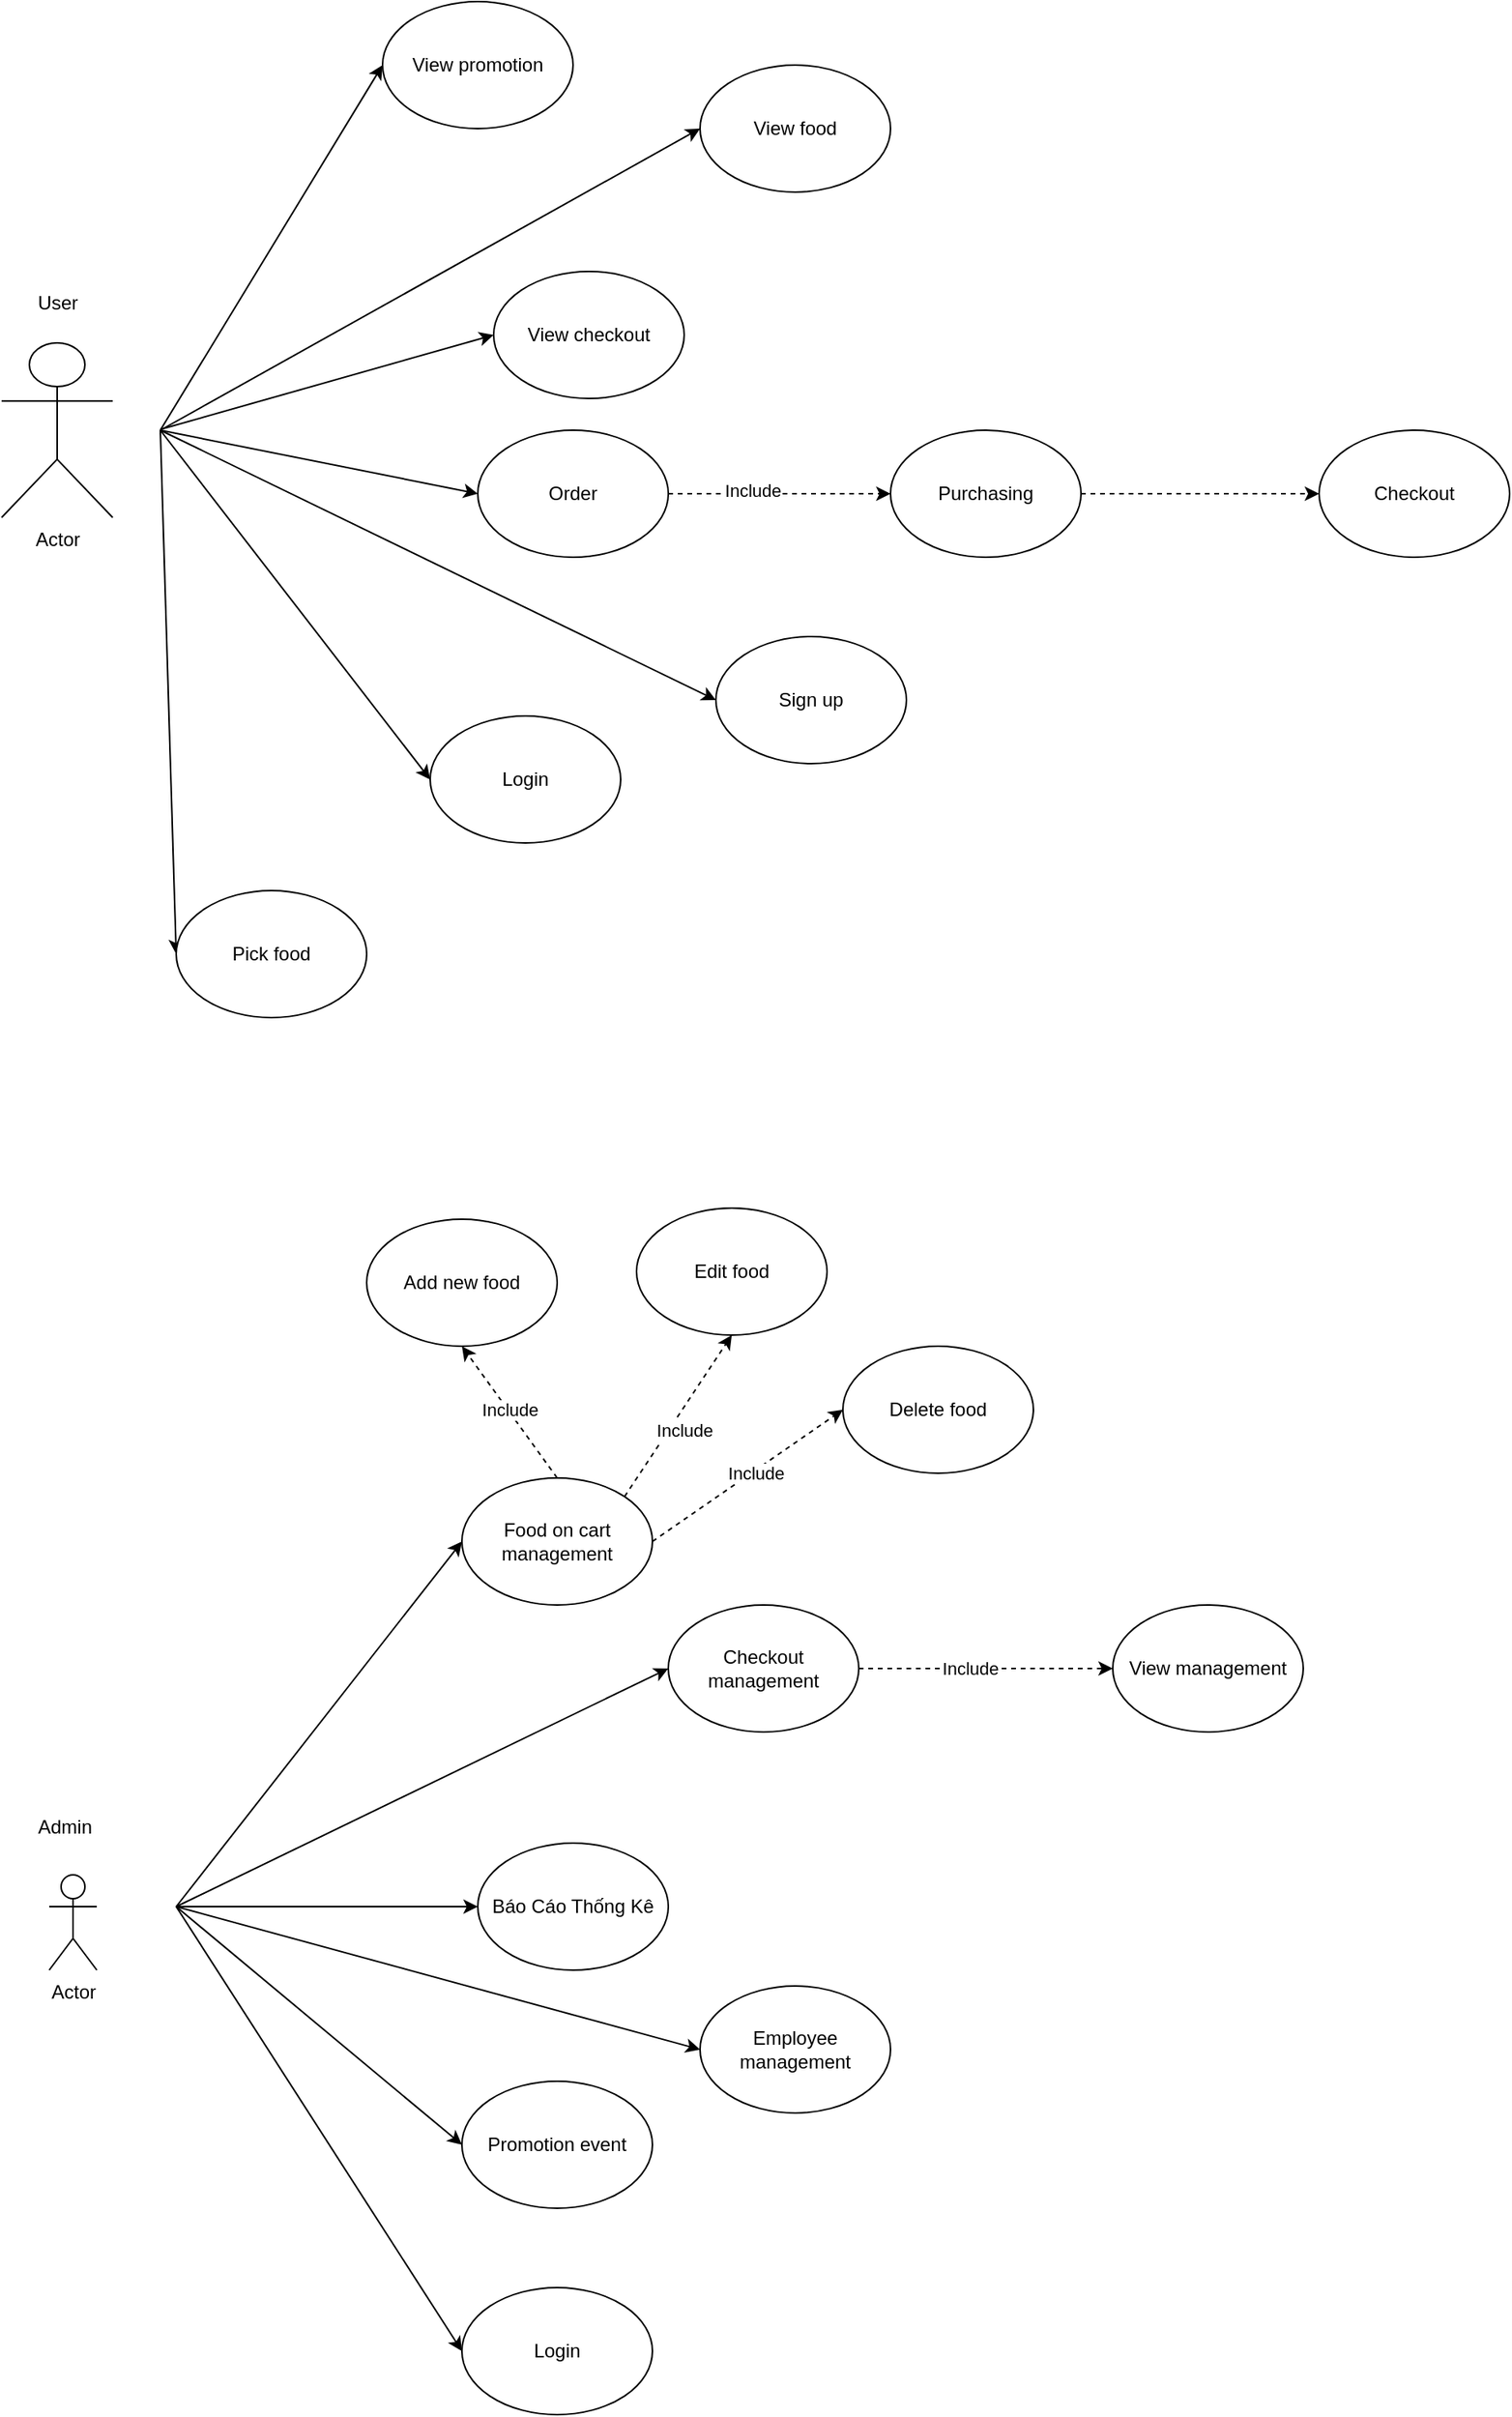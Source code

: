 <mxfile version="14.4.8" type="github">
  <diagram id="WR0fnqzpUvogeY7HLXCb" name="Page-1">
    <mxGraphModel dx="997" dy="589" grid="1" gridSize="10" guides="1" tooltips="1" connect="1" arrows="1" fold="1" page="1" pageScale="1" pageWidth="1169" pageHeight="1654" math="0" shadow="0">
      <root>
        <mxCell id="0" />
        <mxCell id="1" parent="0" />
        <mxCell id="ZEzgqD3dTgIoIWU3gzUH-1" value="Actor" style="shape=umlActor;verticalLabelPosition=bottom;verticalAlign=top;html=1;outlineConnect=0;" parent="1" vertex="1">
          <mxGeometry x="110" y="235" width="70" height="110" as="geometry" />
        </mxCell>
        <mxCell id="ZEzgqD3dTgIoIWU3gzUH-3" value="View food" style="ellipse;whiteSpace=wrap;html=1;" parent="1" vertex="1">
          <mxGeometry x="550" y="60" width="120" height="80" as="geometry" />
        </mxCell>
        <mxCell id="ZEzgqD3dTgIoIWU3gzUH-10" value="View checkout" style="ellipse;whiteSpace=wrap;html=1;" parent="1" vertex="1">
          <mxGeometry x="420" y="190" width="120" height="80" as="geometry" />
        </mxCell>
        <mxCell id="ZEzgqD3dTgIoIWU3gzUH-31" style="edgeStyle=orthogonalEdgeStyle;rounded=0;orthogonalLoop=1;jettySize=auto;html=1;exitX=1;exitY=0.5;exitDx=0;exitDy=0;entryX=0;entryY=0.5;entryDx=0;entryDy=0;dashed=1;" parent="1" source="ZEzgqD3dTgIoIWU3gzUH-11" target="ZEzgqD3dTgIoIWU3gzUH-32" edge="1">
          <mxGeometry relative="1" as="geometry">
            <mxPoint x="610" y="400" as="targetPoint" />
          </mxGeometry>
        </mxCell>
        <mxCell id="ZEzgqD3dTgIoIWU3gzUH-33" value="Include" style="edgeLabel;html=1;align=center;verticalAlign=middle;resizable=0;points=[];" parent="ZEzgqD3dTgIoIWU3gzUH-31" vertex="1" connectable="0">
          <mxGeometry x="-0.242" y="2" relative="1" as="geometry">
            <mxPoint as="offset" />
          </mxGeometry>
        </mxCell>
        <mxCell id="ZEzgqD3dTgIoIWU3gzUH-11" value="Order" style="ellipse;whiteSpace=wrap;html=1;" parent="1" vertex="1">
          <mxGeometry x="410" y="290" width="120" height="80" as="geometry" />
        </mxCell>
        <mxCell id="ZEzgqD3dTgIoIWU3gzUH-21" value="" style="endArrow=classic;html=1;entryX=0;entryY=0.5;entryDx=0;entryDy=0;" parent="1" target="ZEzgqD3dTgIoIWU3gzUH-3" edge="1">
          <mxGeometry width="50" height="50" relative="1" as="geometry">
            <mxPoint x="210" y="290" as="sourcePoint" />
            <mxPoint x="290" y="220" as="targetPoint" />
          </mxGeometry>
        </mxCell>
        <mxCell id="ZEzgqD3dTgIoIWU3gzUH-22" value="" style="endArrow=classic;html=1;entryX=0;entryY=0.5;entryDx=0;entryDy=0;" parent="1" target="ZEzgqD3dTgIoIWU3gzUH-10" edge="1">
          <mxGeometry width="50" height="50" relative="1" as="geometry">
            <mxPoint x="210" y="289.5" as="sourcePoint" />
            <mxPoint x="340.001" y="289.503" as="targetPoint" />
          </mxGeometry>
        </mxCell>
        <mxCell id="ZEzgqD3dTgIoIWU3gzUH-23" value="" style="endArrow=classic;html=1;entryX=0;entryY=0.5;entryDx=0;entryDy=0;" parent="1" target="ZEzgqD3dTgIoIWU3gzUH-11" edge="1">
          <mxGeometry width="50" height="50" relative="1" as="geometry">
            <mxPoint x="210" y="290" as="sourcePoint" />
            <mxPoint x="361.941" y="250.923" as="targetPoint" />
          </mxGeometry>
        </mxCell>
        <mxCell id="ZEzgqD3dTgIoIWU3gzUH-24" value="" style="endArrow=classic;html=1;entryX=0;entryY=0.5;entryDx=0;entryDy=0;" parent="1" target="ZEzgqD3dTgIoIWU3gzUH-27" edge="1">
          <mxGeometry width="50" height="50" relative="1" as="geometry">
            <mxPoint x="210" y="290" as="sourcePoint" />
            <mxPoint x="301.941" y="390.003" as="targetPoint" />
          </mxGeometry>
        </mxCell>
        <mxCell id="ZEzgqD3dTgIoIWU3gzUH-25" value="Sign up" style="ellipse;whiteSpace=wrap;html=1;" parent="1" vertex="1">
          <mxGeometry x="560" y="420" width="120" height="80" as="geometry" />
        </mxCell>
        <mxCell id="ZEzgqD3dTgIoIWU3gzUH-26" value="View promotion" style="ellipse;whiteSpace=wrap;html=1;" parent="1" vertex="1">
          <mxGeometry x="350" y="20" width="120" height="80" as="geometry" />
        </mxCell>
        <mxCell id="ZEzgqD3dTgIoIWU3gzUH-27" value="Pick food" style="ellipse;whiteSpace=wrap;html=1;" parent="1" vertex="1">
          <mxGeometry x="220" y="580" width="120" height="80" as="geometry" />
        </mxCell>
        <mxCell id="ZEzgqD3dTgIoIWU3gzUH-29" value="" style="endArrow=classic;html=1;entryX=0;entryY=0.5;entryDx=0;entryDy=0;" parent="1" target="ZEzgqD3dTgIoIWU3gzUH-26" edge="1">
          <mxGeometry width="50" height="50" relative="1" as="geometry">
            <mxPoint x="210" y="290" as="sourcePoint" />
            <mxPoint x="299.745" y="60.001" as="targetPoint" />
          </mxGeometry>
        </mxCell>
        <mxCell id="ZEzgqD3dTgIoIWU3gzUH-30" value="" style="endArrow=classic;html=1;entryX=0;entryY=0.5;entryDx=0;entryDy=0;" parent="1" target="ZEzgqD3dTgIoIWU3gzUH-25" edge="1">
          <mxGeometry width="50" height="50" relative="1" as="geometry">
            <mxPoint x="210" y="290" as="sourcePoint" />
            <mxPoint x="379.745" y="199.661" as="targetPoint" />
          </mxGeometry>
        </mxCell>
        <mxCell id="ZEzgqD3dTgIoIWU3gzUH-32" value="Purchasing" style="ellipse;whiteSpace=wrap;html=1;" parent="1" vertex="1">
          <mxGeometry x="670" y="290" width="120" height="80" as="geometry" />
        </mxCell>
        <mxCell id="ZEzgqD3dTgIoIWU3gzUH-37" value="User" style="text;html=1;align=center;verticalAlign=middle;resizable=0;points=[];autosize=1;" parent="1" vertex="1">
          <mxGeometry x="125" y="200" width="40" height="20" as="geometry" />
        </mxCell>
        <mxCell id="ZEzgqD3dTgIoIWU3gzUH-41" value="Actor" style="shape=umlActor;verticalLabelPosition=bottom;verticalAlign=top;html=1;outlineConnect=0;" parent="1" vertex="1">
          <mxGeometry x="140" y="1200" width="30" height="60" as="geometry" />
        </mxCell>
        <mxCell id="ZEzgqD3dTgIoIWU3gzUH-42" value="Checkout management" style="ellipse;whiteSpace=wrap;html=1;" parent="1" vertex="1">
          <mxGeometry x="530" y="1030" width="120" height="80" as="geometry" />
        </mxCell>
        <mxCell id="ZEzgqD3dTgIoIWU3gzUH-43" value="Login" style="ellipse;whiteSpace=wrap;html=1;" parent="1" vertex="1">
          <mxGeometry x="400" y="1460" width="120" height="80" as="geometry" />
        </mxCell>
        <mxCell id="ZEzgqD3dTgIoIWU3gzUH-44" value="Food on cart management" style="ellipse;whiteSpace=wrap;html=1;" parent="1" vertex="1">
          <mxGeometry x="400" y="950" width="120" height="80" as="geometry" />
        </mxCell>
        <mxCell id="ZEzgqD3dTgIoIWU3gzUH-45" value="Báo Cáo Thống Kê" style="ellipse;whiteSpace=wrap;html=1;" parent="1" vertex="1">
          <mxGeometry x="410" y="1180" width="120" height="80" as="geometry" />
        </mxCell>
        <mxCell id="ZEzgqD3dTgIoIWU3gzUH-46" value="Employee management" style="ellipse;whiteSpace=wrap;html=1;" parent="1" vertex="1">
          <mxGeometry x="550" y="1270" width="120" height="80" as="geometry" />
        </mxCell>
        <mxCell id="ZEzgqD3dTgIoIWU3gzUH-47" value="Promotion event" style="ellipse;whiteSpace=wrap;html=1;" parent="1" vertex="1">
          <mxGeometry x="400" y="1330" width="120" height="80" as="geometry" />
        </mxCell>
        <mxCell id="ZEzgqD3dTgIoIWU3gzUH-49" value="" style="endArrow=classic;html=1;entryX=0;entryY=0.5;entryDx=0;entryDy=0;" parent="1" target="ZEzgqD3dTgIoIWU3gzUH-44" edge="1">
          <mxGeometry width="50" height="50" relative="1" as="geometry">
            <mxPoint x="220" y="1220" as="sourcePoint" />
            <mxPoint x="270" y="1170" as="targetPoint" />
          </mxGeometry>
        </mxCell>
        <mxCell id="ZEzgqD3dTgIoIWU3gzUH-50" value="" style="endArrow=classic;html=1;entryX=0;entryY=0.5;entryDx=0;entryDy=0;" parent="1" target="ZEzgqD3dTgIoIWU3gzUH-42" edge="1">
          <mxGeometry width="50" height="50" relative="1" as="geometry">
            <mxPoint x="220" y="1220" as="sourcePoint" />
            <mxPoint x="270" y="1170" as="targetPoint" />
          </mxGeometry>
        </mxCell>
        <mxCell id="ZEzgqD3dTgIoIWU3gzUH-51" value="" style="endArrow=classic;html=1;entryX=0;entryY=0.5;entryDx=0;entryDy=0;" parent="1" target="ZEzgqD3dTgIoIWU3gzUH-45" edge="1">
          <mxGeometry width="50" height="50" relative="1" as="geometry">
            <mxPoint x="220" y="1220" as="sourcePoint" />
            <mxPoint x="270" y="1170" as="targetPoint" />
          </mxGeometry>
        </mxCell>
        <mxCell id="ZEzgqD3dTgIoIWU3gzUH-52" value="" style="endArrow=classic;html=1;entryX=0;entryY=0.5;entryDx=0;entryDy=0;" parent="1" target="ZEzgqD3dTgIoIWU3gzUH-47" edge="1">
          <mxGeometry width="50" height="50" relative="1" as="geometry">
            <mxPoint x="220" y="1220" as="sourcePoint" />
            <mxPoint x="270" y="1260" as="targetPoint" />
          </mxGeometry>
        </mxCell>
        <mxCell id="ZEzgqD3dTgIoIWU3gzUH-53" value="" style="endArrow=classic;html=1;entryX=0;entryY=0.5;entryDx=0;entryDy=0;" parent="1" target="ZEzgqD3dTgIoIWU3gzUH-46" edge="1">
          <mxGeometry width="50" height="50" relative="1" as="geometry">
            <mxPoint x="220" y="1220" as="sourcePoint" />
            <mxPoint x="270" y="1170" as="targetPoint" />
          </mxGeometry>
        </mxCell>
        <mxCell id="ZEzgqD3dTgIoIWU3gzUH-54" value="" style="endArrow=classic;html=1;entryX=0;entryY=0.5;entryDx=0;entryDy=0;" parent="1" target="ZEzgqD3dTgIoIWU3gzUH-43" edge="1">
          <mxGeometry width="50" height="50" relative="1" as="geometry">
            <mxPoint x="220" y="1220" as="sourcePoint" />
            <mxPoint x="350" y="1420" as="targetPoint" />
          </mxGeometry>
        </mxCell>
        <mxCell id="ZEzgqD3dTgIoIWU3gzUH-56" value="Edit food" style="ellipse;whiteSpace=wrap;html=1;" parent="1" vertex="1">
          <mxGeometry x="510" y="780" width="120" height="80" as="geometry" />
        </mxCell>
        <mxCell id="ZEzgqD3dTgIoIWU3gzUH-57" value="Delete food" style="ellipse;whiteSpace=wrap;html=1;" parent="1" vertex="1">
          <mxGeometry x="640" y="867" width="120" height="80" as="geometry" />
        </mxCell>
        <mxCell id="ZEzgqD3dTgIoIWU3gzUH-58" value="Add new food" style="ellipse;whiteSpace=wrap;html=1;" parent="1" vertex="1">
          <mxGeometry x="340" y="787" width="120" height="80" as="geometry" />
        </mxCell>
        <mxCell id="ZEzgqD3dTgIoIWU3gzUH-59" value="View management" style="ellipse;whiteSpace=wrap;html=1;" parent="1" vertex="1">
          <mxGeometry x="810" y="1030" width="120" height="80" as="geometry" />
        </mxCell>
        <mxCell id="ZEzgqD3dTgIoIWU3gzUH-60" value="Checkout" style="ellipse;whiteSpace=wrap;html=1;" parent="1" vertex="1">
          <mxGeometry x="940" y="290" width="120" height="80" as="geometry" />
        </mxCell>
        <mxCell id="ZEzgqD3dTgIoIWU3gzUH-61" value="" style="endArrow=classic;html=1;entryX=0;entryY=0.5;entryDx=0;entryDy=0;exitX=1;exitY=0.5;exitDx=0;exitDy=0;dashed=1;" parent="1" source="ZEzgqD3dTgIoIWU3gzUH-32" target="ZEzgqD3dTgIoIWU3gzUH-60" edge="1">
          <mxGeometry width="50" height="50" relative="1" as="geometry">
            <mxPoint x="770" y="400" as="sourcePoint" />
            <mxPoint x="820" y="350" as="targetPoint" />
          </mxGeometry>
        </mxCell>
        <mxCell id="_EkDEBfy_FiJQWjqEdkb-1" value="" style="endArrow=classic;html=1;entryX=0.5;entryY=1;entryDx=0;entryDy=0;exitX=0.5;exitY=0;exitDx=0;exitDy=0;dashed=1;" parent="1" source="ZEzgqD3dTgIoIWU3gzUH-44" target="ZEzgqD3dTgIoIWU3gzUH-58" edge="1">
          <mxGeometry width="50" height="50" relative="1" as="geometry">
            <mxPoint x="220" y="900" as="sourcePoint" />
            <mxPoint x="370" y="900" as="targetPoint" />
          </mxGeometry>
        </mxCell>
        <mxCell id="_EkDEBfy_FiJQWjqEdkb-2" value="" style="endArrow=classic;html=1;entryX=0.5;entryY=1;entryDx=0;entryDy=0;exitX=1;exitY=0;exitDx=0;exitDy=0;dashed=1;" parent="1" source="ZEzgqD3dTgIoIWU3gzUH-44" target="ZEzgqD3dTgIoIWU3gzUH-56" edge="1">
          <mxGeometry width="50" height="50" relative="1" as="geometry">
            <mxPoint x="410" y="900" as="sourcePoint" />
            <mxPoint x="560" y="900" as="targetPoint" />
          </mxGeometry>
        </mxCell>
        <mxCell id="_EkDEBfy_FiJQWjqEdkb-6" value="Include" style="edgeLabel;html=1;align=center;verticalAlign=middle;resizable=0;points=[];" parent="_EkDEBfy_FiJQWjqEdkb-2" vertex="1" connectable="0">
          <mxGeometry x="-0.299" relative="1" as="geometry">
            <mxPoint x="13.78" y="-5.9" as="offset" />
          </mxGeometry>
        </mxCell>
        <mxCell id="_EkDEBfy_FiJQWjqEdkb-3" value="" style="endArrow=classic;html=1;entryX=0;entryY=0.5;entryDx=0;entryDy=0;exitX=1;exitY=0.5;exitDx=0;exitDy=0;dashed=1;" parent="1" source="ZEzgqD3dTgIoIWU3gzUH-44" target="ZEzgqD3dTgIoIWU3gzUH-57" edge="1">
          <mxGeometry width="50" height="50" relative="1" as="geometry">
            <mxPoint x="590" y="989.5" as="sourcePoint" />
            <mxPoint x="740" y="989.5" as="targetPoint" />
          </mxGeometry>
        </mxCell>
        <mxCell id="_EkDEBfy_FiJQWjqEdkb-4" value="" style="endArrow=classic;html=1;entryX=0;entryY=0.5;entryDx=0;entryDy=0;exitX=1;exitY=0.5;exitDx=0;exitDy=0;dashed=1;" parent="1" source="ZEzgqD3dTgIoIWU3gzUH-42" target="ZEzgqD3dTgIoIWU3gzUH-59" edge="1">
          <mxGeometry width="50" height="50" relative="1" as="geometry">
            <mxPoint x="670" y="1030" as="sourcePoint" />
            <mxPoint x="820" y="1030" as="targetPoint" />
          </mxGeometry>
        </mxCell>
        <mxCell id="_EkDEBfy_FiJQWjqEdkb-9" value="Include" style="edgeLabel;html=1;align=center;verticalAlign=middle;resizable=0;points=[];" parent="1" vertex="1" connectable="0">
          <mxGeometry x="430.001" y="906.999" as="geometry" />
        </mxCell>
        <mxCell id="_EkDEBfy_FiJQWjqEdkb-10" value="Include" style="edgeLabel;html=1;align=center;verticalAlign=middle;resizable=0;points=[];" parent="1" vertex="1" connectable="0">
          <mxGeometry x="585.001" y="946.999" as="geometry" />
        </mxCell>
        <mxCell id="_EkDEBfy_FiJQWjqEdkb-11" value="Include" style="edgeLabel;html=1;align=center;verticalAlign=middle;resizable=0;points=[];" parent="1" vertex="1" connectable="0">
          <mxGeometry x="720.001" y="1069.999" as="geometry" />
        </mxCell>
        <mxCell id="PuU7661D2K2vtPL5U-Lg-1" value="Login" style="ellipse;whiteSpace=wrap;html=1;" parent="1" vertex="1">
          <mxGeometry x="380" y="470" width="120" height="80" as="geometry" />
        </mxCell>
        <mxCell id="PuU7661D2K2vtPL5U-Lg-2" value="" style="endArrow=classic;html=1;entryX=0;entryY=0.5;entryDx=0;entryDy=0;" parent="1" target="PuU7661D2K2vtPL5U-Lg-1" edge="1">
          <mxGeometry width="50" height="50" relative="1" as="geometry">
            <mxPoint x="210" y="290" as="sourcePoint" />
            <mxPoint x="530" y="500" as="targetPoint" />
          </mxGeometry>
        </mxCell>
        <mxCell id="K3Wm1dJaWriowburXV3m-1" value="Admin" style="text;html=1;strokeColor=none;fillColor=none;align=center;verticalAlign=middle;whiteSpace=wrap;rounded=0;" vertex="1" parent="1">
          <mxGeometry x="130" y="1160" width="40" height="20" as="geometry" />
        </mxCell>
      </root>
    </mxGraphModel>
  </diagram>
</mxfile>
